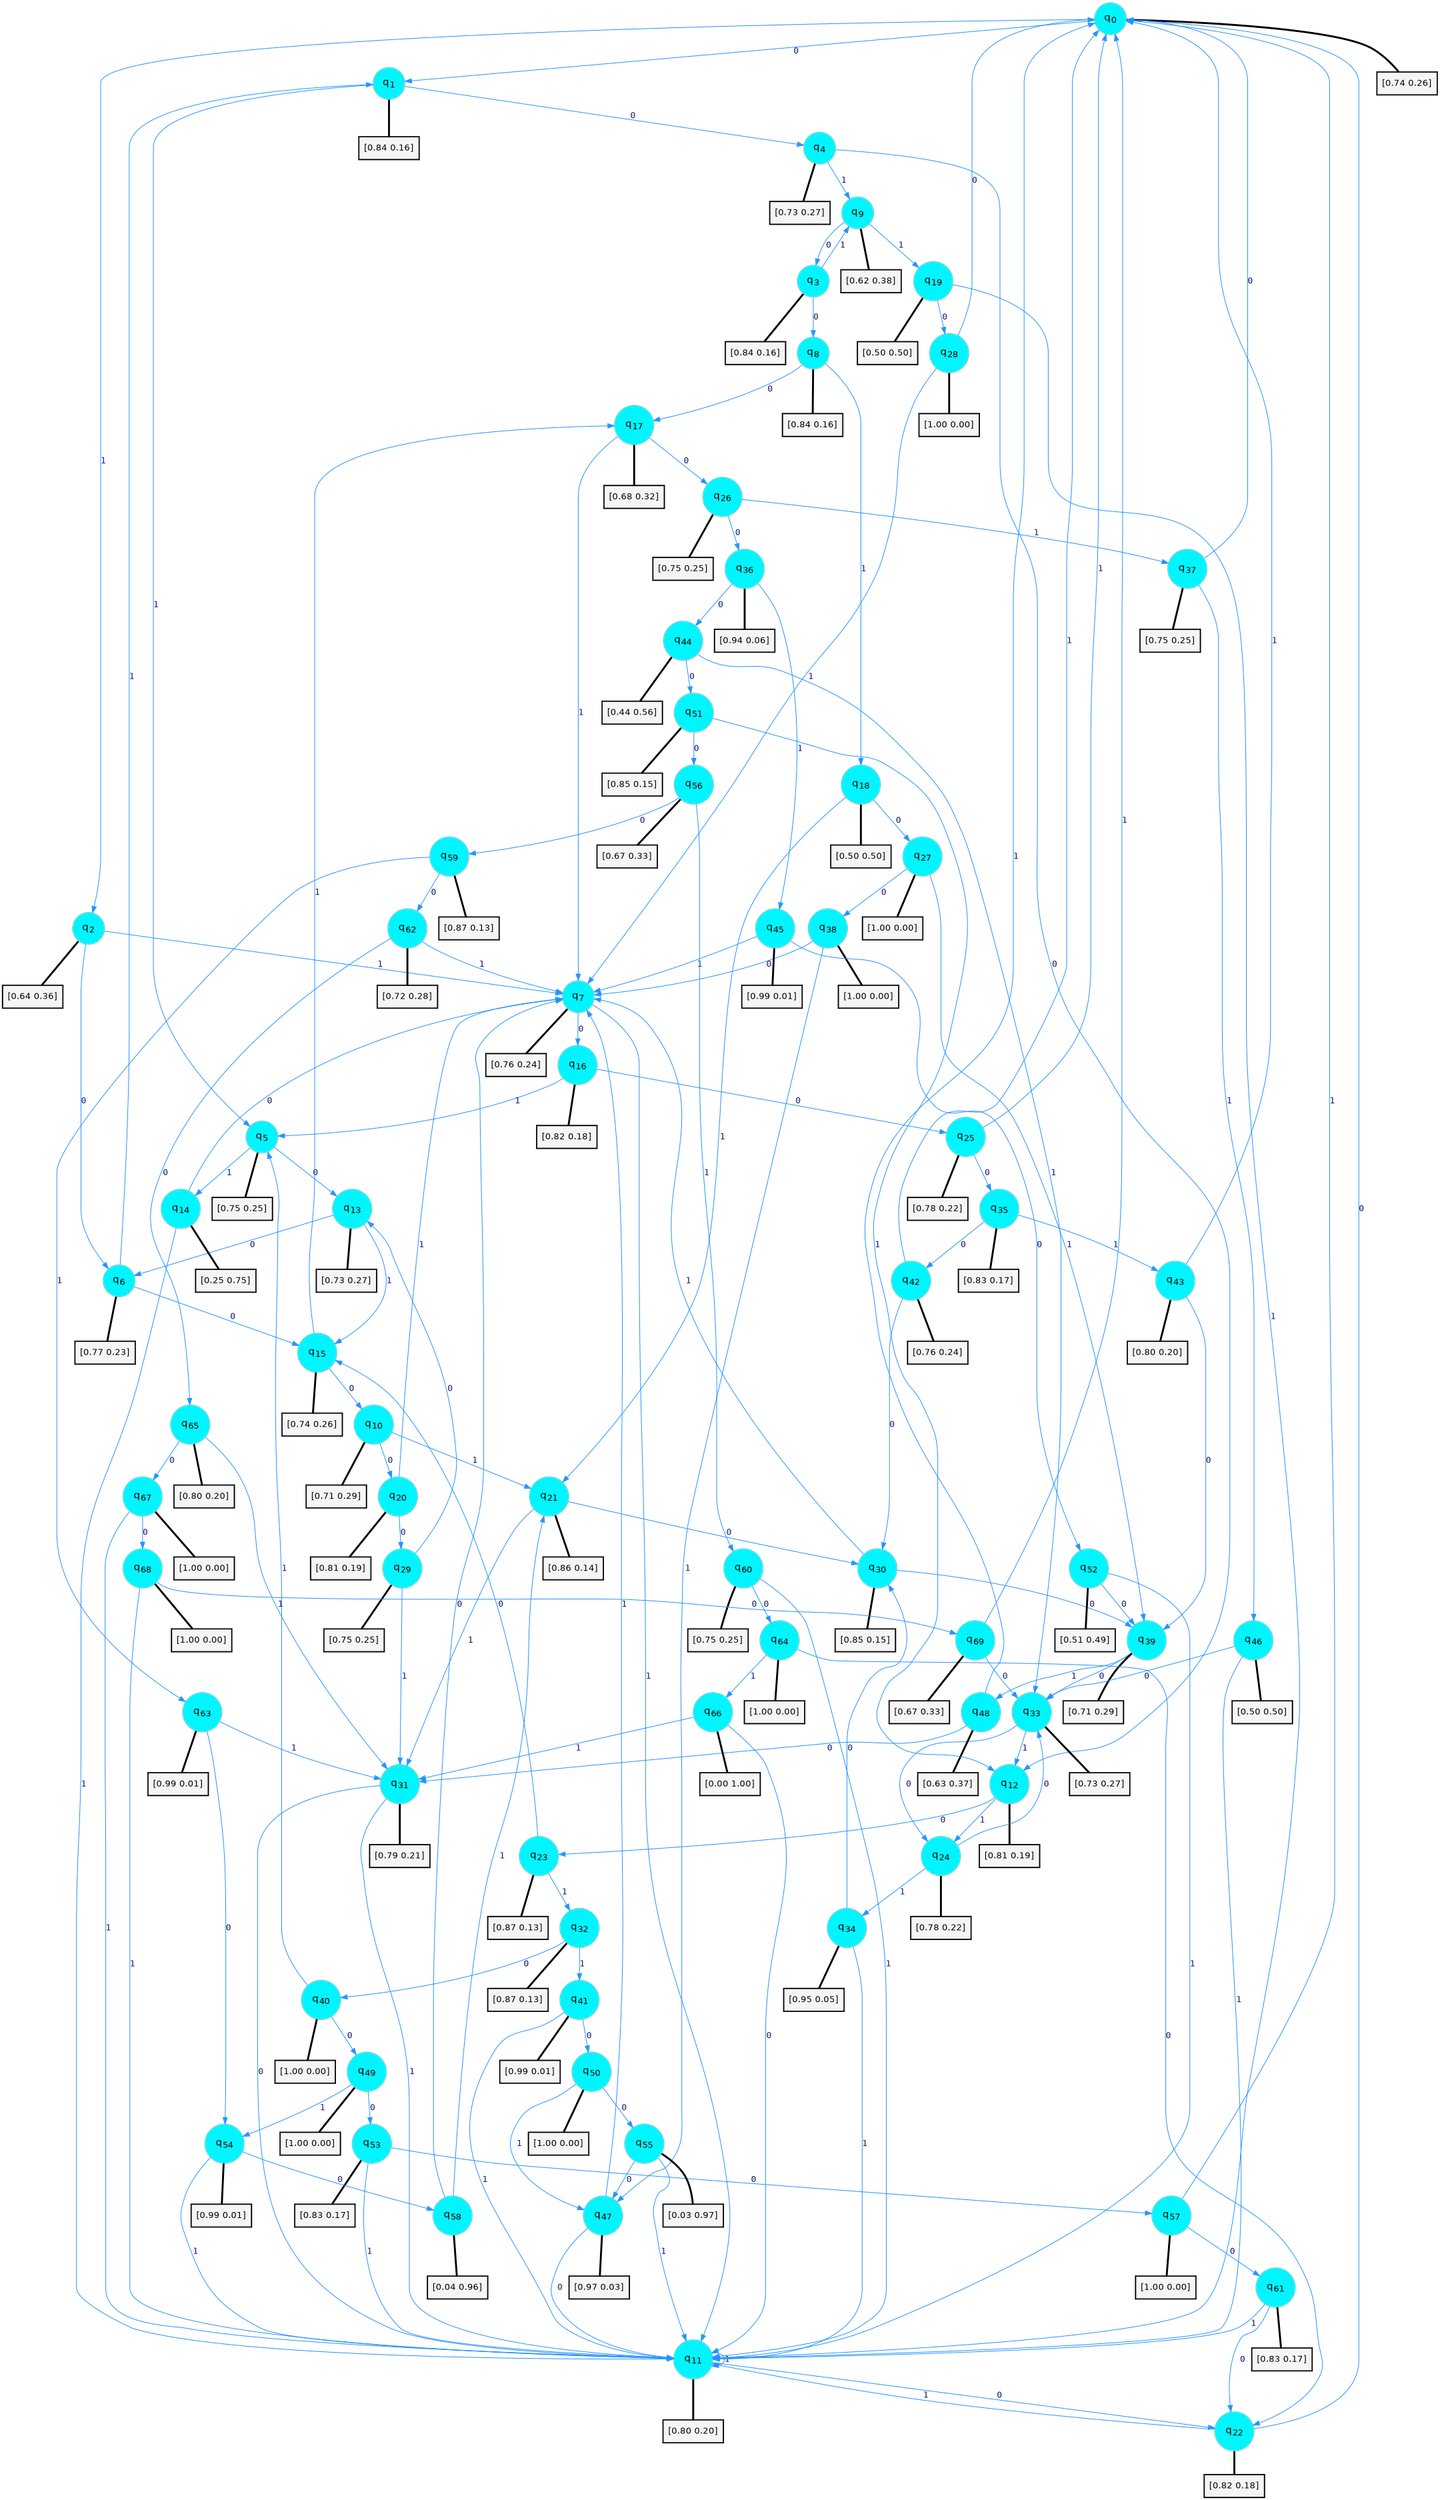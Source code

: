 digraph G {
graph [
bgcolor=transparent, dpi=300, rankdir=TD, size="40,25"];
node [
color=gray, fillcolor=turquoise1, fontcolor=black, fontname=Helvetica, fontsize=16, fontweight=bold, shape=circle, style=filled];
edge [
arrowsize=1, color=dodgerblue1, fontcolor=midnightblue, fontname=courier, fontweight=bold, penwidth=1, style=solid, weight=20];
0[label=<q<SUB>0</SUB>>];
1[label=<q<SUB>1</SUB>>];
2[label=<q<SUB>2</SUB>>];
3[label=<q<SUB>3</SUB>>];
4[label=<q<SUB>4</SUB>>];
5[label=<q<SUB>5</SUB>>];
6[label=<q<SUB>6</SUB>>];
7[label=<q<SUB>7</SUB>>];
8[label=<q<SUB>8</SUB>>];
9[label=<q<SUB>9</SUB>>];
10[label=<q<SUB>10</SUB>>];
11[label=<q<SUB>11</SUB>>];
12[label=<q<SUB>12</SUB>>];
13[label=<q<SUB>13</SUB>>];
14[label=<q<SUB>14</SUB>>];
15[label=<q<SUB>15</SUB>>];
16[label=<q<SUB>16</SUB>>];
17[label=<q<SUB>17</SUB>>];
18[label=<q<SUB>18</SUB>>];
19[label=<q<SUB>19</SUB>>];
20[label=<q<SUB>20</SUB>>];
21[label=<q<SUB>21</SUB>>];
22[label=<q<SUB>22</SUB>>];
23[label=<q<SUB>23</SUB>>];
24[label=<q<SUB>24</SUB>>];
25[label=<q<SUB>25</SUB>>];
26[label=<q<SUB>26</SUB>>];
27[label=<q<SUB>27</SUB>>];
28[label=<q<SUB>28</SUB>>];
29[label=<q<SUB>29</SUB>>];
30[label=<q<SUB>30</SUB>>];
31[label=<q<SUB>31</SUB>>];
32[label=<q<SUB>32</SUB>>];
33[label=<q<SUB>33</SUB>>];
34[label=<q<SUB>34</SUB>>];
35[label=<q<SUB>35</SUB>>];
36[label=<q<SUB>36</SUB>>];
37[label=<q<SUB>37</SUB>>];
38[label=<q<SUB>38</SUB>>];
39[label=<q<SUB>39</SUB>>];
40[label=<q<SUB>40</SUB>>];
41[label=<q<SUB>41</SUB>>];
42[label=<q<SUB>42</SUB>>];
43[label=<q<SUB>43</SUB>>];
44[label=<q<SUB>44</SUB>>];
45[label=<q<SUB>45</SUB>>];
46[label=<q<SUB>46</SUB>>];
47[label=<q<SUB>47</SUB>>];
48[label=<q<SUB>48</SUB>>];
49[label=<q<SUB>49</SUB>>];
50[label=<q<SUB>50</SUB>>];
51[label=<q<SUB>51</SUB>>];
52[label=<q<SUB>52</SUB>>];
53[label=<q<SUB>53</SUB>>];
54[label=<q<SUB>54</SUB>>];
55[label=<q<SUB>55</SUB>>];
56[label=<q<SUB>56</SUB>>];
57[label=<q<SUB>57</SUB>>];
58[label=<q<SUB>58</SUB>>];
59[label=<q<SUB>59</SUB>>];
60[label=<q<SUB>60</SUB>>];
61[label=<q<SUB>61</SUB>>];
62[label=<q<SUB>62</SUB>>];
63[label=<q<SUB>63</SUB>>];
64[label=<q<SUB>64</SUB>>];
65[label=<q<SUB>65</SUB>>];
66[label=<q<SUB>66</SUB>>];
67[label=<q<SUB>67</SUB>>];
68[label=<q<SUB>68</SUB>>];
69[label=<q<SUB>69</SUB>>];
70[label="[0.74 0.26]", shape=box,fontcolor=black, fontname=Helvetica, fontsize=14, penwidth=2, fillcolor=whitesmoke,color=black];
71[label="[0.84 0.16]", shape=box,fontcolor=black, fontname=Helvetica, fontsize=14, penwidth=2, fillcolor=whitesmoke,color=black];
72[label="[0.64 0.36]", shape=box,fontcolor=black, fontname=Helvetica, fontsize=14, penwidth=2, fillcolor=whitesmoke,color=black];
73[label="[0.84 0.16]", shape=box,fontcolor=black, fontname=Helvetica, fontsize=14, penwidth=2, fillcolor=whitesmoke,color=black];
74[label="[0.73 0.27]", shape=box,fontcolor=black, fontname=Helvetica, fontsize=14, penwidth=2, fillcolor=whitesmoke,color=black];
75[label="[0.75 0.25]", shape=box,fontcolor=black, fontname=Helvetica, fontsize=14, penwidth=2, fillcolor=whitesmoke,color=black];
76[label="[0.77 0.23]", shape=box,fontcolor=black, fontname=Helvetica, fontsize=14, penwidth=2, fillcolor=whitesmoke,color=black];
77[label="[0.76 0.24]", shape=box,fontcolor=black, fontname=Helvetica, fontsize=14, penwidth=2, fillcolor=whitesmoke,color=black];
78[label="[0.84 0.16]", shape=box,fontcolor=black, fontname=Helvetica, fontsize=14, penwidth=2, fillcolor=whitesmoke,color=black];
79[label="[0.62 0.38]", shape=box,fontcolor=black, fontname=Helvetica, fontsize=14, penwidth=2, fillcolor=whitesmoke,color=black];
80[label="[0.71 0.29]", shape=box,fontcolor=black, fontname=Helvetica, fontsize=14, penwidth=2, fillcolor=whitesmoke,color=black];
81[label="[0.80 0.20]", shape=box,fontcolor=black, fontname=Helvetica, fontsize=14, penwidth=2, fillcolor=whitesmoke,color=black];
82[label="[0.81 0.19]", shape=box,fontcolor=black, fontname=Helvetica, fontsize=14, penwidth=2, fillcolor=whitesmoke,color=black];
83[label="[0.73 0.27]", shape=box,fontcolor=black, fontname=Helvetica, fontsize=14, penwidth=2, fillcolor=whitesmoke,color=black];
84[label="[0.25 0.75]", shape=box,fontcolor=black, fontname=Helvetica, fontsize=14, penwidth=2, fillcolor=whitesmoke,color=black];
85[label="[0.74 0.26]", shape=box,fontcolor=black, fontname=Helvetica, fontsize=14, penwidth=2, fillcolor=whitesmoke,color=black];
86[label="[0.82 0.18]", shape=box,fontcolor=black, fontname=Helvetica, fontsize=14, penwidth=2, fillcolor=whitesmoke,color=black];
87[label="[0.68 0.32]", shape=box,fontcolor=black, fontname=Helvetica, fontsize=14, penwidth=2, fillcolor=whitesmoke,color=black];
88[label="[0.50 0.50]", shape=box,fontcolor=black, fontname=Helvetica, fontsize=14, penwidth=2, fillcolor=whitesmoke,color=black];
89[label="[0.50 0.50]", shape=box,fontcolor=black, fontname=Helvetica, fontsize=14, penwidth=2, fillcolor=whitesmoke,color=black];
90[label="[0.81 0.19]", shape=box,fontcolor=black, fontname=Helvetica, fontsize=14, penwidth=2, fillcolor=whitesmoke,color=black];
91[label="[0.86 0.14]", shape=box,fontcolor=black, fontname=Helvetica, fontsize=14, penwidth=2, fillcolor=whitesmoke,color=black];
92[label="[0.82 0.18]", shape=box,fontcolor=black, fontname=Helvetica, fontsize=14, penwidth=2, fillcolor=whitesmoke,color=black];
93[label="[0.87 0.13]", shape=box,fontcolor=black, fontname=Helvetica, fontsize=14, penwidth=2, fillcolor=whitesmoke,color=black];
94[label="[0.78 0.22]", shape=box,fontcolor=black, fontname=Helvetica, fontsize=14, penwidth=2, fillcolor=whitesmoke,color=black];
95[label="[0.78 0.22]", shape=box,fontcolor=black, fontname=Helvetica, fontsize=14, penwidth=2, fillcolor=whitesmoke,color=black];
96[label="[0.75 0.25]", shape=box,fontcolor=black, fontname=Helvetica, fontsize=14, penwidth=2, fillcolor=whitesmoke,color=black];
97[label="[1.00 0.00]", shape=box,fontcolor=black, fontname=Helvetica, fontsize=14, penwidth=2, fillcolor=whitesmoke,color=black];
98[label="[1.00 0.00]", shape=box,fontcolor=black, fontname=Helvetica, fontsize=14, penwidth=2, fillcolor=whitesmoke,color=black];
99[label="[0.75 0.25]", shape=box,fontcolor=black, fontname=Helvetica, fontsize=14, penwidth=2, fillcolor=whitesmoke,color=black];
100[label="[0.85 0.15]", shape=box,fontcolor=black, fontname=Helvetica, fontsize=14, penwidth=2, fillcolor=whitesmoke,color=black];
101[label="[0.79 0.21]", shape=box,fontcolor=black, fontname=Helvetica, fontsize=14, penwidth=2, fillcolor=whitesmoke,color=black];
102[label="[0.87 0.13]", shape=box,fontcolor=black, fontname=Helvetica, fontsize=14, penwidth=2, fillcolor=whitesmoke,color=black];
103[label="[0.73 0.27]", shape=box,fontcolor=black, fontname=Helvetica, fontsize=14, penwidth=2, fillcolor=whitesmoke,color=black];
104[label="[0.95 0.05]", shape=box,fontcolor=black, fontname=Helvetica, fontsize=14, penwidth=2, fillcolor=whitesmoke,color=black];
105[label="[0.83 0.17]", shape=box,fontcolor=black, fontname=Helvetica, fontsize=14, penwidth=2, fillcolor=whitesmoke,color=black];
106[label="[0.94 0.06]", shape=box,fontcolor=black, fontname=Helvetica, fontsize=14, penwidth=2, fillcolor=whitesmoke,color=black];
107[label="[0.75 0.25]", shape=box,fontcolor=black, fontname=Helvetica, fontsize=14, penwidth=2, fillcolor=whitesmoke,color=black];
108[label="[1.00 0.00]", shape=box,fontcolor=black, fontname=Helvetica, fontsize=14, penwidth=2, fillcolor=whitesmoke,color=black];
109[label="[0.71 0.29]", shape=box,fontcolor=black, fontname=Helvetica, fontsize=14, penwidth=2, fillcolor=whitesmoke,color=black];
110[label="[1.00 0.00]", shape=box,fontcolor=black, fontname=Helvetica, fontsize=14, penwidth=2, fillcolor=whitesmoke,color=black];
111[label="[0.99 0.01]", shape=box,fontcolor=black, fontname=Helvetica, fontsize=14, penwidth=2, fillcolor=whitesmoke,color=black];
112[label="[0.76 0.24]", shape=box,fontcolor=black, fontname=Helvetica, fontsize=14, penwidth=2, fillcolor=whitesmoke,color=black];
113[label="[0.80 0.20]", shape=box,fontcolor=black, fontname=Helvetica, fontsize=14, penwidth=2, fillcolor=whitesmoke,color=black];
114[label="[0.44 0.56]", shape=box,fontcolor=black, fontname=Helvetica, fontsize=14, penwidth=2, fillcolor=whitesmoke,color=black];
115[label="[0.99 0.01]", shape=box,fontcolor=black, fontname=Helvetica, fontsize=14, penwidth=2, fillcolor=whitesmoke,color=black];
116[label="[0.50 0.50]", shape=box,fontcolor=black, fontname=Helvetica, fontsize=14, penwidth=2, fillcolor=whitesmoke,color=black];
117[label="[0.97 0.03]", shape=box,fontcolor=black, fontname=Helvetica, fontsize=14, penwidth=2, fillcolor=whitesmoke,color=black];
118[label="[0.63 0.37]", shape=box,fontcolor=black, fontname=Helvetica, fontsize=14, penwidth=2, fillcolor=whitesmoke,color=black];
119[label="[1.00 0.00]", shape=box,fontcolor=black, fontname=Helvetica, fontsize=14, penwidth=2, fillcolor=whitesmoke,color=black];
120[label="[1.00 0.00]", shape=box,fontcolor=black, fontname=Helvetica, fontsize=14, penwidth=2, fillcolor=whitesmoke,color=black];
121[label="[0.85 0.15]", shape=box,fontcolor=black, fontname=Helvetica, fontsize=14, penwidth=2, fillcolor=whitesmoke,color=black];
122[label="[0.51 0.49]", shape=box,fontcolor=black, fontname=Helvetica, fontsize=14, penwidth=2, fillcolor=whitesmoke,color=black];
123[label="[0.83 0.17]", shape=box,fontcolor=black, fontname=Helvetica, fontsize=14, penwidth=2, fillcolor=whitesmoke,color=black];
124[label="[0.99 0.01]", shape=box,fontcolor=black, fontname=Helvetica, fontsize=14, penwidth=2, fillcolor=whitesmoke,color=black];
125[label="[0.03 0.97]", shape=box,fontcolor=black, fontname=Helvetica, fontsize=14, penwidth=2, fillcolor=whitesmoke,color=black];
126[label="[0.67 0.33]", shape=box,fontcolor=black, fontname=Helvetica, fontsize=14, penwidth=2, fillcolor=whitesmoke,color=black];
127[label="[1.00 0.00]", shape=box,fontcolor=black, fontname=Helvetica, fontsize=14, penwidth=2, fillcolor=whitesmoke,color=black];
128[label="[0.04 0.96]", shape=box,fontcolor=black, fontname=Helvetica, fontsize=14, penwidth=2, fillcolor=whitesmoke,color=black];
129[label="[0.87 0.13]", shape=box,fontcolor=black, fontname=Helvetica, fontsize=14, penwidth=2, fillcolor=whitesmoke,color=black];
130[label="[0.75 0.25]", shape=box,fontcolor=black, fontname=Helvetica, fontsize=14, penwidth=2, fillcolor=whitesmoke,color=black];
131[label="[0.83 0.17]", shape=box,fontcolor=black, fontname=Helvetica, fontsize=14, penwidth=2, fillcolor=whitesmoke,color=black];
132[label="[0.72 0.28]", shape=box,fontcolor=black, fontname=Helvetica, fontsize=14, penwidth=2, fillcolor=whitesmoke,color=black];
133[label="[0.99 0.01]", shape=box,fontcolor=black, fontname=Helvetica, fontsize=14, penwidth=2, fillcolor=whitesmoke,color=black];
134[label="[1.00 0.00]", shape=box,fontcolor=black, fontname=Helvetica, fontsize=14, penwidth=2, fillcolor=whitesmoke,color=black];
135[label="[0.80 0.20]", shape=box,fontcolor=black, fontname=Helvetica, fontsize=14, penwidth=2, fillcolor=whitesmoke,color=black];
136[label="[0.00 1.00]", shape=box,fontcolor=black, fontname=Helvetica, fontsize=14, penwidth=2, fillcolor=whitesmoke,color=black];
137[label="[1.00 0.00]", shape=box,fontcolor=black, fontname=Helvetica, fontsize=14, penwidth=2, fillcolor=whitesmoke,color=black];
138[label="[1.00 0.00]", shape=box,fontcolor=black, fontname=Helvetica, fontsize=14, penwidth=2, fillcolor=whitesmoke,color=black];
139[label="[0.67 0.33]", shape=box,fontcolor=black, fontname=Helvetica, fontsize=14, penwidth=2, fillcolor=whitesmoke,color=black];
0->1 [label=0];
0->2 [label=1];
0->70 [arrowhead=none, penwidth=3,color=black];
1->4 [label=0];
1->5 [label=1];
1->71 [arrowhead=none, penwidth=3,color=black];
2->6 [label=0];
2->7 [label=1];
2->72 [arrowhead=none, penwidth=3,color=black];
3->8 [label=0];
3->9 [label=1];
3->73 [arrowhead=none, penwidth=3,color=black];
4->12 [label=0];
4->9 [label=1];
4->74 [arrowhead=none, penwidth=3,color=black];
5->13 [label=0];
5->14 [label=1];
5->75 [arrowhead=none, penwidth=3,color=black];
6->15 [label=0];
6->1 [label=1];
6->76 [arrowhead=none, penwidth=3,color=black];
7->16 [label=0];
7->11 [label=1];
7->77 [arrowhead=none, penwidth=3,color=black];
8->17 [label=0];
8->18 [label=1];
8->78 [arrowhead=none, penwidth=3,color=black];
9->3 [label=0];
9->19 [label=1];
9->79 [arrowhead=none, penwidth=3,color=black];
10->20 [label=0];
10->21 [label=1];
10->80 [arrowhead=none, penwidth=3,color=black];
11->22 [label=0];
11->11 [label=1];
11->81 [arrowhead=none, penwidth=3,color=black];
12->23 [label=0];
12->24 [label=1];
12->82 [arrowhead=none, penwidth=3,color=black];
13->6 [label=0];
13->15 [label=1];
13->83 [arrowhead=none, penwidth=3,color=black];
14->7 [label=0];
14->11 [label=1];
14->84 [arrowhead=none, penwidth=3,color=black];
15->10 [label=0];
15->17 [label=1];
15->85 [arrowhead=none, penwidth=3,color=black];
16->25 [label=0];
16->5 [label=1];
16->86 [arrowhead=none, penwidth=3,color=black];
17->26 [label=0];
17->7 [label=1];
17->87 [arrowhead=none, penwidth=3,color=black];
18->27 [label=0];
18->21 [label=1];
18->88 [arrowhead=none, penwidth=3,color=black];
19->28 [label=0];
19->11 [label=1];
19->89 [arrowhead=none, penwidth=3,color=black];
20->29 [label=0];
20->7 [label=1];
20->90 [arrowhead=none, penwidth=3,color=black];
21->30 [label=0];
21->31 [label=1];
21->91 [arrowhead=none, penwidth=3,color=black];
22->0 [label=0];
22->11 [label=1];
22->92 [arrowhead=none, penwidth=3,color=black];
23->15 [label=0];
23->32 [label=1];
23->93 [arrowhead=none, penwidth=3,color=black];
24->33 [label=0];
24->34 [label=1];
24->94 [arrowhead=none, penwidth=3,color=black];
25->35 [label=0];
25->0 [label=1];
25->95 [arrowhead=none, penwidth=3,color=black];
26->36 [label=0];
26->37 [label=1];
26->96 [arrowhead=none, penwidth=3,color=black];
27->38 [label=0];
27->39 [label=1];
27->97 [arrowhead=none, penwidth=3,color=black];
28->0 [label=0];
28->7 [label=1];
28->98 [arrowhead=none, penwidth=3,color=black];
29->13 [label=0];
29->31 [label=1];
29->99 [arrowhead=none, penwidth=3,color=black];
30->39 [label=0];
30->7 [label=1];
30->100 [arrowhead=none, penwidth=3,color=black];
31->11 [label=0];
31->11 [label=1];
31->101 [arrowhead=none, penwidth=3,color=black];
32->40 [label=0];
32->41 [label=1];
32->102 [arrowhead=none, penwidth=3,color=black];
33->24 [label=0];
33->12 [label=1];
33->103 [arrowhead=none, penwidth=3,color=black];
34->30 [label=0];
34->11 [label=1];
34->104 [arrowhead=none, penwidth=3,color=black];
35->42 [label=0];
35->43 [label=1];
35->105 [arrowhead=none, penwidth=3,color=black];
36->44 [label=0];
36->45 [label=1];
36->106 [arrowhead=none, penwidth=3,color=black];
37->0 [label=0];
37->46 [label=1];
37->107 [arrowhead=none, penwidth=3,color=black];
38->7 [label=0];
38->47 [label=1];
38->108 [arrowhead=none, penwidth=3,color=black];
39->33 [label=0];
39->48 [label=1];
39->109 [arrowhead=none, penwidth=3,color=black];
40->49 [label=0];
40->5 [label=1];
40->110 [arrowhead=none, penwidth=3,color=black];
41->50 [label=0];
41->11 [label=1];
41->111 [arrowhead=none, penwidth=3,color=black];
42->30 [label=0];
42->0 [label=1];
42->112 [arrowhead=none, penwidth=3,color=black];
43->39 [label=0];
43->0 [label=1];
43->113 [arrowhead=none, penwidth=3,color=black];
44->51 [label=0];
44->33 [label=1];
44->114 [arrowhead=none, penwidth=3,color=black];
45->52 [label=0];
45->7 [label=1];
45->115 [arrowhead=none, penwidth=3,color=black];
46->33 [label=0];
46->11 [label=1];
46->116 [arrowhead=none, penwidth=3,color=black];
47->11 [label=0];
47->7 [label=1];
47->117 [arrowhead=none, penwidth=3,color=black];
48->31 [label=0];
48->0 [label=1];
48->118 [arrowhead=none, penwidth=3,color=black];
49->53 [label=0];
49->54 [label=1];
49->119 [arrowhead=none, penwidth=3,color=black];
50->55 [label=0];
50->47 [label=1];
50->120 [arrowhead=none, penwidth=3,color=black];
51->56 [label=0];
51->12 [label=1];
51->121 [arrowhead=none, penwidth=3,color=black];
52->39 [label=0];
52->11 [label=1];
52->122 [arrowhead=none, penwidth=3,color=black];
53->57 [label=0];
53->11 [label=1];
53->123 [arrowhead=none, penwidth=3,color=black];
54->58 [label=0];
54->11 [label=1];
54->124 [arrowhead=none, penwidth=3,color=black];
55->47 [label=0];
55->11 [label=1];
55->125 [arrowhead=none, penwidth=3,color=black];
56->59 [label=0];
56->60 [label=1];
56->126 [arrowhead=none, penwidth=3,color=black];
57->61 [label=0];
57->0 [label=1];
57->127 [arrowhead=none, penwidth=3,color=black];
58->7 [label=0];
58->21 [label=1];
58->128 [arrowhead=none, penwidth=3,color=black];
59->62 [label=0];
59->63 [label=1];
59->129 [arrowhead=none, penwidth=3,color=black];
60->64 [label=0];
60->11 [label=1];
60->130 [arrowhead=none, penwidth=3,color=black];
61->22 [label=0];
61->11 [label=1];
61->131 [arrowhead=none, penwidth=3,color=black];
62->65 [label=0];
62->7 [label=1];
62->132 [arrowhead=none, penwidth=3,color=black];
63->54 [label=0];
63->31 [label=1];
63->133 [arrowhead=none, penwidth=3,color=black];
64->22 [label=0];
64->66 [label=1];
64->134 [arrowhead=none, penwidth=3,color=black];
65->67 [label=0];
65->31 [label=1];
65->135 [arrowhead=none, penwidth=3,color=black];
66->11 [label=0];
66->31 [label=1];
66->136 [arrowhead=none, penwidth=3,color=black];
67->68 [label=0];
67->11 [label=1];
67->137 [arrowhead=none, penwidth=3,color=black];
68->69 [label=0];
68->11 [label=1];
68->138 [arrowhead=none, penwidth=3,color=black];
69->33 [label=0];
69->0 [label=1];
69->139 [arrowhead=none, penwidth=3,color=black];
}
